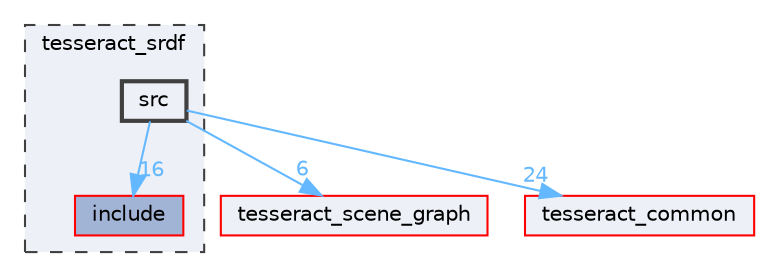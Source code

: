 digraph "tesseract_srdf/src"
{
 // LATEX_PDF_SIZE
  bgcolor="transparent";
  edge [fontname=Helvetica,fontsize=10,labelfontname=Helvetica,labelfontsize=10];
  node [fontname=Helvetica,fontsize=10,shape=box,height=0.2,width=0.4];
  compound=true
  subgraph clusterdir_2f96e717e53b6f43ed86f094687f9234 {
    graph [ bgcolor="#edf0f7", pencolor="grey25", label="tesseract_srdf", fontname=Helvetica,fontsize=10 style="filled,dashed", URL="dir_2f96e717e53b6f43ed86f094687f9234.html",tooltip=""]
  dir_f9bf1399608b40aad79fdd2be1dad095 [label="include", fillcolor="#a2b4d6", color="red", style="filled", URL="dir_f9bf1399608b40aad79fdd2be1dad095.html",tooltip=""];
  dir_cd3398a6a51487aadab518eb85349710 [label="src", fillcolor="#edf0f7", color="grey25", style="filled,bold", URL="dir_cd3398a6a51487aadab518eb85349710.html",tooltip=""];
  }
  dir_80ecf6fe8b2ccd2d6af6fe314205f076 [label="tesseract_scene_graph", fillcolor="#edf0f7", color="red", style="filled", URL="dir_80ecf6fe8b2ccd2d6af6fe314205f076.html",tooltip=""];
  dir_8430b83f3af685b4c96d298a32e9aa37 [label="tesseract_common", fillcolor="#edf0f7", color="red", style="filled", URL="dir_8430b83f3af685b4c96d298a32e9aa37.html",tooltip=""];
  dir_cd3398a6a51487aadab518eb85349710->dir_80ecf6fe8b2ccd2d6af6fe314205f076 [headlabel="6", labeldistance=1.5 headhref="dir_000065_000087.html" color="steelblue1" fontcolor="steelblue1"];
  dir_cd3398a6a51487aadab518eb85349710->dir_8430b83f3af685b4c96d298a32e9aa37 [headlabel="24", labeldistance=1.5 headhref="dir_000065_000075.html" color="steelblue1" fontcolor="steelblue1"];
  dir_cd3398a6a51487aadab518eb85349710->dir_f9bf1399608b40aad79fdd2be1dad095 [headlabel="16", labeldistance=1.5 headhref="dir_000065_000040.html" color="steelblue1" fontcolor="steelblue1"];
}
